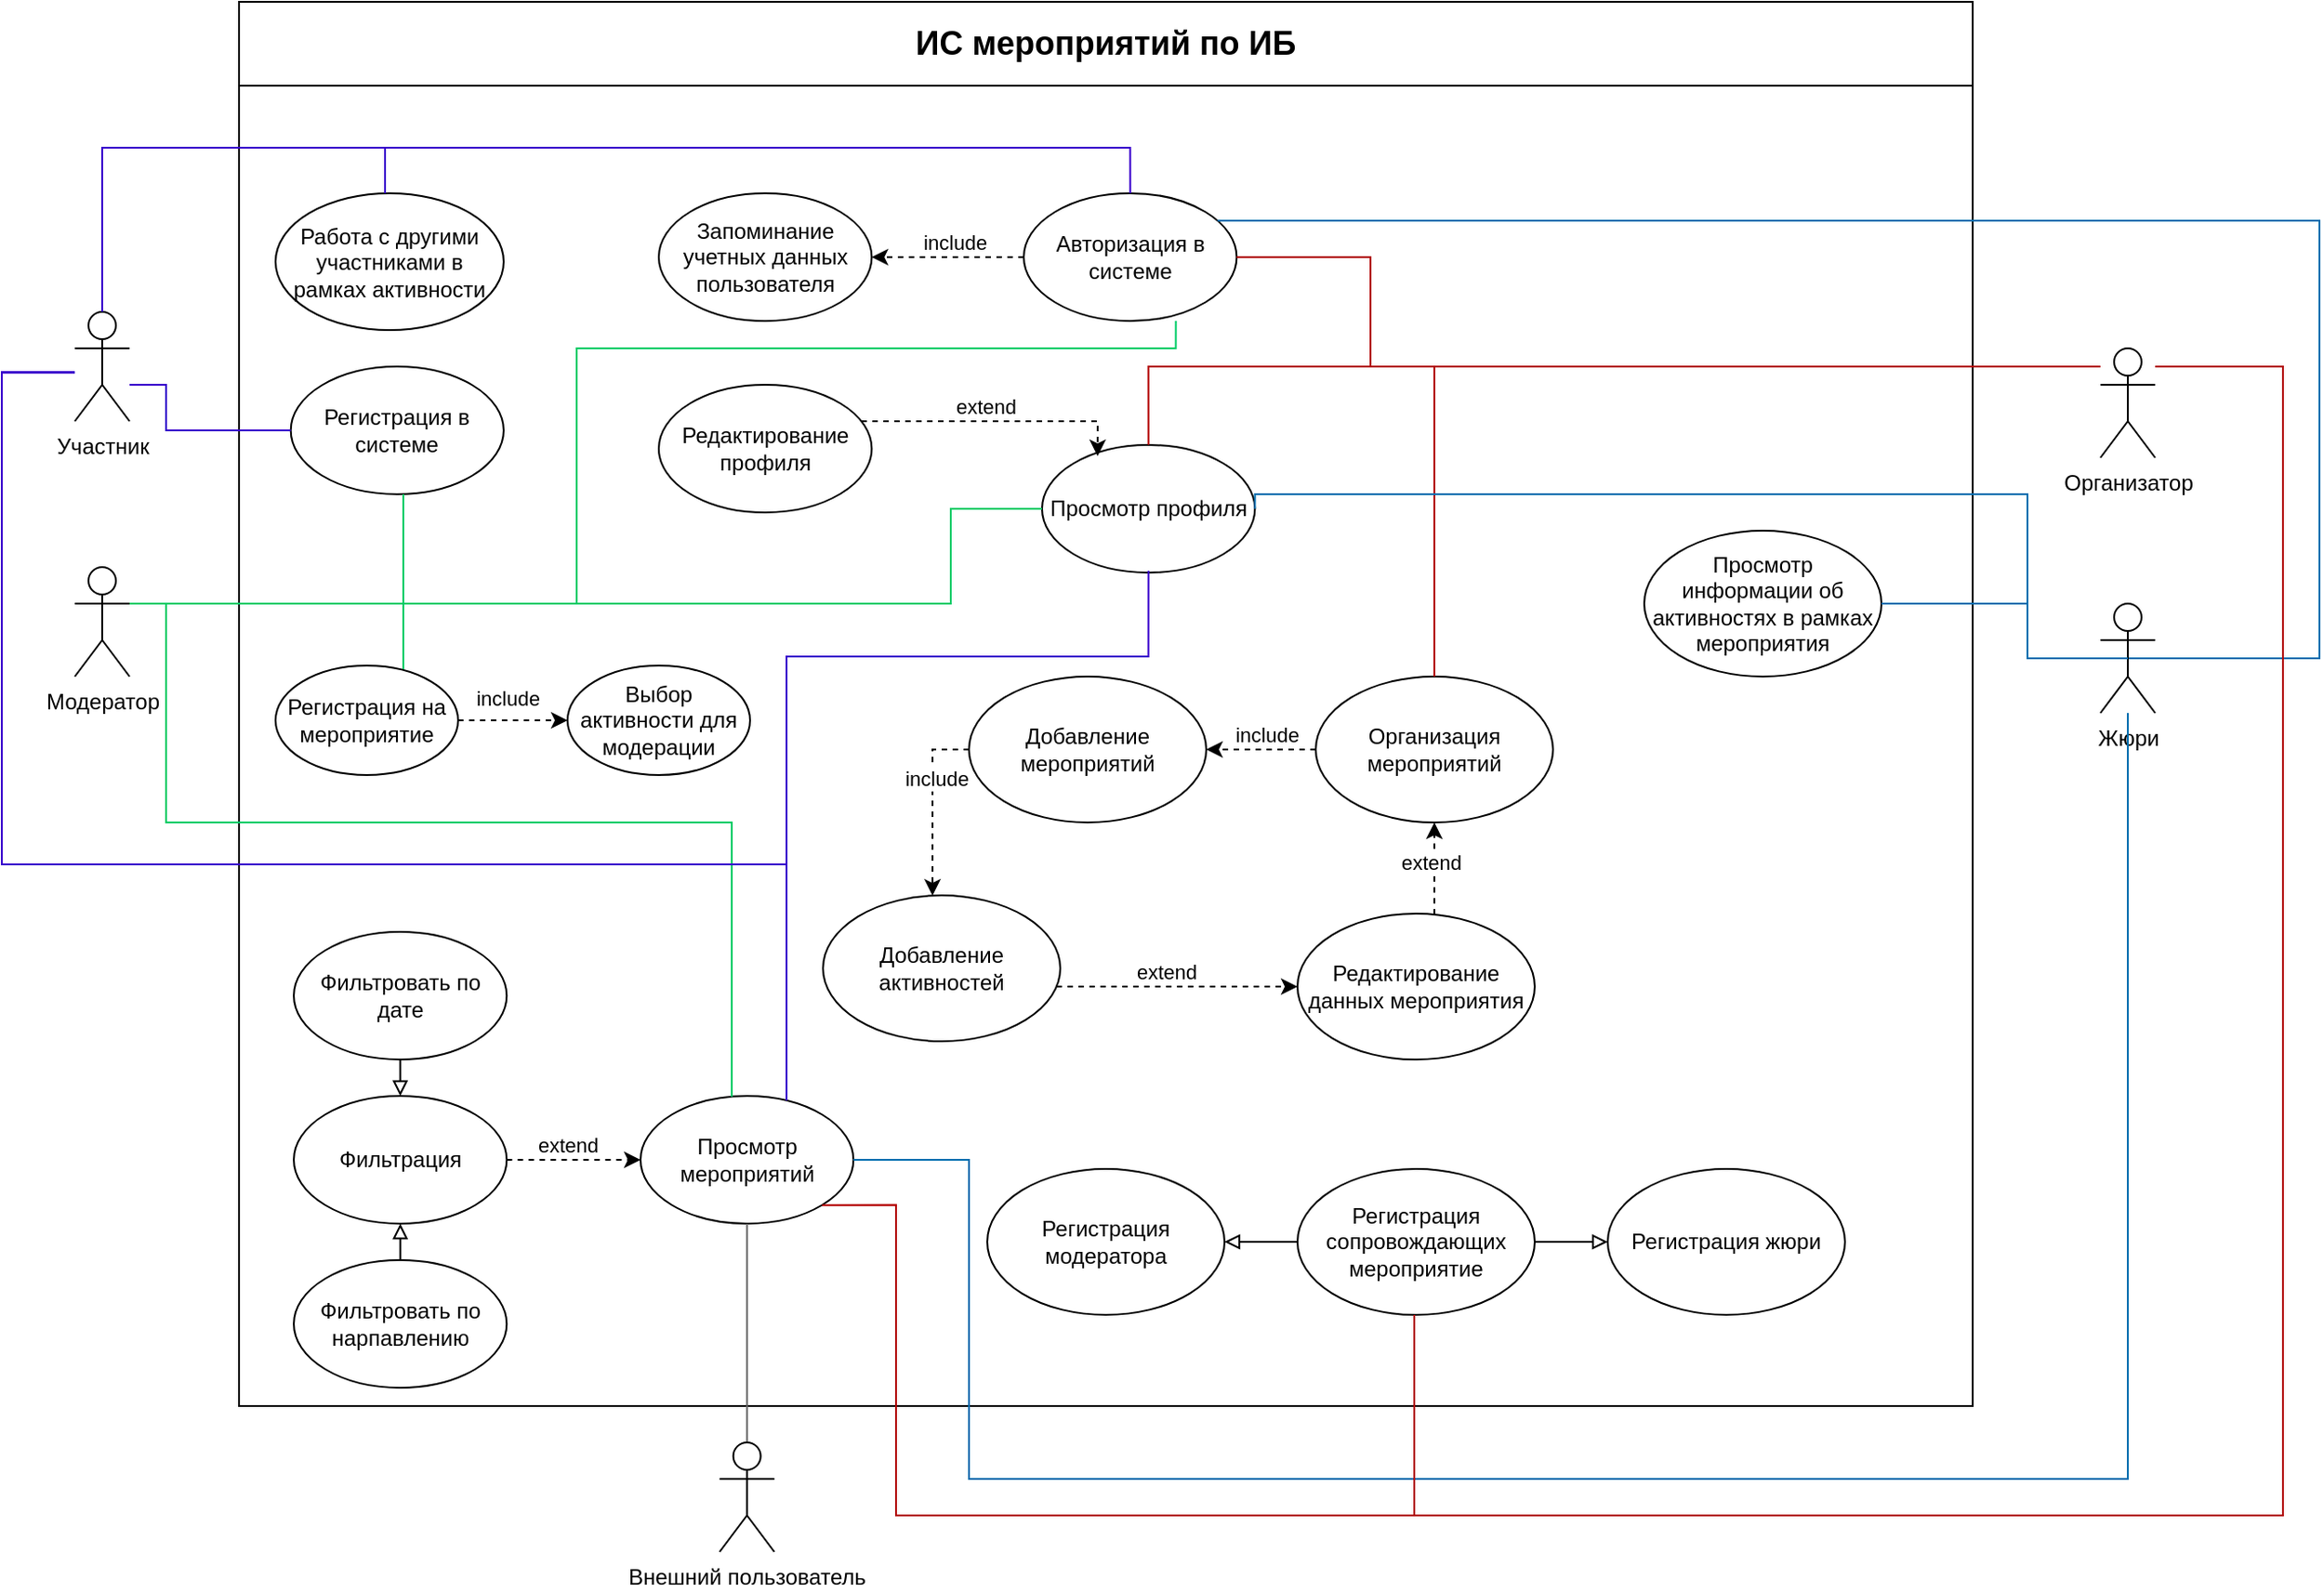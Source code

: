 <mxfile version="25.0.1">
  <diagram name="Page-1" id="929967ad-93f9-6ef4-fab6-5d389245f69c">
    <mxGraphModel grid="1" page="1" gridSize="10" guides="1" tooltips="1" connect="1" arrows="1" fold="1" pageScale="1.5" pageWidth="1169" pageHeight="826" background="none" math="0" shadow="0">
      <root>
        <mxCell id="0" style=";html=1;" />
        <mxCell id="1" style=";html=1;" parent="0" />
        <mxCell id="GdL6Ldw19PfFGsnGd9zg-28" value="&lt;font style=&quot;font-size: 18px;&quot;&gt;ИС мероприятий по ИБ&lt;/font&gt;" style="swimlane;whiteSpace=wrap;html=1;startSize=46;" vertex="1" parent="1">
          <mxGeometry x="320" y="140" width="950" height="770" as="geometry" />
        </mxCell>
        <mxCell id="GdL6Ldw19PfFGsnGd9zg-65" value="Запоминание учетных данных пользователя" style="ellipse;whiteSpace=wrap;html=1;" vertex="1" parent="GdL6Ldw19PfFGsnGd9zg-28">
          <mxGeometry x="230" y="105" width="116.67" height="70" as="geometry" />
        </mxCell>
        <mxCell id="GdL6Ldw19PfFGsnGd9zg-34" value="Авторизация в системе" style="ellipse;whiteSpace=wrap;html=1;" vertex="1" parent="GdL6Ldw19PfFGsnGd9zg-28">
          <mxGeometry x="430" y="105" width="116.67" height="70" as="geometry" />
        </mxCell>
        <mxCell id="GdL6Ldw19PfFGsnGd9zg-39" value="Просмотр мероприятий" style="ellipse;whiteSpace=wrap;html=1;" vertex="1" parent="GdL6Ldw19PfFGsnGd9zg-28">
          <mxGeometry x="220" y="600" width="116.67" height="70" as="geometry" />
        </mxCell>
        <mxCell id="GdL6Ldw19PfFGsnGd9zg-43" style="edgeStyle=orthogonalEdgeStyle;rounded=0;orthogonalLoop=1;jettySize=auto;html=1;exitX=1;exitY=0.5;exitDx=0;exitDy=0;dashed=1;" edge="1" parent="GdL6Ldw19PfFGsnGd9zg-28" source="GdL6Ldw19PfFGsnGd9zg-40" target="GdL6Ldw19PfFGsnGd9zg-39">
          <mxGeometry relative="1" as="geometry" />
        </mxCell>
        <mxCell id="GdL6Ldw19PfFGsnGd9zg-44" value="extend" style="edgeLabel;html=1;align=center;verticalAlign=middle;resizable=0;points=[];" connectable="0" vertex="1" parent="GdL6Ldw19PfFGsnGd9zg-43">
          <mxGeometry x="-0.092" y="2" relative="1" as="geometry">
            <mxPoint y="-6" as="offset" />
          </mxGeometry>
        </mxCell>
        <mxCell id="GdL6Ldw19PfFGsnGd9zg-40" value="Фильтрация" style="ellipse;whiteSpace=wrap;html=1;" vertex="1" parent="GdL6Ldw19PfFGsnGd9zg-28">
          <mxGeometry x="30" y="600" width="116.67" height="70" as="geometry" />
        </mxCell>
        <mxCell id="GdL6Ldw19PfFGsnGd9zg-47" style="edgeStyle=orthogonalEdgeStyle;rounded=0;orthogonalLoop=1;jettySize=auto;html=1;entryX=0.5;entryY=0;entryDx=0;entryDy=0;endArrow=block;endFill=0;exitX=0.5;exitY=1;exitDx=0;exitDy=0;" edge="1" parent="GdL6Ldw19PfFGsnGd9zg-28" source="GdL6Ldw19PfFGsnGd9zg-41" target="GdL6Ldw19PfFGsnGd9zg-40">
          <mxGeometry relative="1" as="geometry">
            <Array as="points">
              <mxPoint x="88" y="560" />
              <mxPoint x="88" y="580" />
            </Array>
          </mxGeometry>
        </mxCell>
        <mxCell id="GdL6Ldw19PfFGsnGd9zg-41" value="Фильтровать по дате" style="ellipse;whiteSpace=wrap;html=1;" vertex="1" parent="GdL6Ldw19PfFGsnGd9zg-28">
          <mxGeometry x="30" y="510" width="116.67" height="70" as="geometry" />
        </mxCell>
        <mxCell id="GdL6Ldw19PfFGsnGd9zg-46" style="edgeStyle=orthogonalEdgeStyle;rounded=0;orthogonalLoop=1;jettySize=auto;html=1;entryX=0.5;entryY=1;entryDx=0;entryDy=0;endArrow=block;endFill=0;" edge="1" parent="GdL6Ldw19PfFGsnGd9zg-28" source="GdL6Ldw19PfFGsnGd9zg-42" target="GdL6Ldw19PfFGsnGd9zg-40">
          <mxGeometry relative="1" as="geometry" />
        </mxCell>
        <mxCell id="GdL6Ldw19PfFGsnGd9zg-42" value="Фильтровать по нарпавлению" style="ellipse;whiteSpace=wrap;html=1;" vertex="1" parent="GdL6Ldw19PfFGsnGd9zg-28">
          <mxGeometry x="30.0" y="690" width="116.67" height="70" as="geometry" />
        </mxCell>
        <mxCell id="GdL6Ldw19PfFGsnGd9zg-58" value="Просмотр профиля" style="ellipse;whiteSpace=wrap;html=1;" vertex="1" parent="GdL6Ldw19PfFGsnGd9zg-28">
          <mxGeometry x="440" y="243" width="116.67" height="70" as="geometry" />
        </mxCell>
        <mxCell id="GdL6Ldw19PfFGsnGd9zg-64" value="Редактирование профиля" style="ellipse;whiteSpace=wrap;html=1;" vertex="1" parent="GdL6Ldw19PfFGsnGd9zg-28">
          <mxGeometry x="230" y="210" width="116.67" height="70" as="geometry" />
        </mxCell>
        <mxCell id="GdL6Ldw19PfFGsnGd9zg-48" style="edgeStyle=orthogonalEdgeStyle;rounded=0;orthogonalLoop=1;jettySize=auto;html=1;entryX=0.5;entryY=1;entryDx=0;entryDy=0;endArrow=none;endFill=0;fillColor=#f5f5f5;strokeColor=#666666;" edge="1" parent="GdL6Ldw19PfFGsnGd9zg-28" source="GdL6Ldw19PfFGsnGd9zg-29" target="GdL6Ldw19PfFGsnGd9zg-39">
          <mxGeometry relative="1" as="geometry" />
        </mxCell>
        <mxCell id="GdL6Ldw19PfFGsnGd9zg-29" value="Внешний пользователь" style="shape=umlActor;verticalLabelPosition=bottom;verticalAlign=top;html=1;outlineConnect=0;" vertex="1" parent="GdL6Ldw19PfFGsnGd9zg-28">
          <mxGeometry x="263.33" y="790" width="30" height="60" as="geometry" />
        </mxCell>
        <mxCell id="GdL6Ldw19PfFGsnGd9zg-56" style="edgeStyle=orthogonalEdgeStyle;rounded=0;orthogonalLoop=1;jettySize=auto;html=1;fillColor=#6a00ff;strokeColor=#3700CC;endArrow=none;endFill=0;" edge="1" parent="GdL6Ldw19PfFGsnGd9zg-28" target="GdL6Ldw19PfFGsnGd9zg-39">
          <mxGeometry relative="1" as="geometry">
            <mxPoint x="-90" y="203.32" as="sourcePoint" />
            <mxPoint x="256.401" y="606.68" as="targetPoint" />
            <Array as="points">
              <mxPoint x="-130" y="203" />
              <mxPoint x="-130" y="473" />
              <mxPoint x="300" y="473" />
            </Array>
          </mxGeometry>
        </mxCell>
        <mxCell id="GdL6Ldw19PfFGsnGd9zg-30" value="Участник" style="shape=umlActor;verticalLabelPosition=bottom;verticalAlign=top;html=1;outlineConnect=0;" vertex="1" parent="GdL6Ldw19PfFGsnGd9zg-28">
          <mxGeometry x="-90" y="170" width="30" height="60" as="geometry" />
        </mxCell>
        <mxCell id="GdL6Ldw19PfFGsnGd9zg-55" style="edgeStyle=orthogonalEdgeStyle;rounded=0;orthogonalLoop=1;jettySize=auto;html=1;endArrow=none;endFill=0;strokeColor=#00CC66;" edge="1" parent="GdL6Ldw19PfFGsnGd9zg-28" source="GdL6Ldw19PfFGsnGd9zg-31" target="GdL6Ldw19PfFGsnGd9zg-39">
          <mxGeometry relative="1" as="geometry">
            <mxPoint x="-440" y="380" as="sourcePoint" />
            <mxPoint x="-94.947" y="610.355" as="targetPoint" />
            <Array as="points">
              <mxPoint x="-40" y="330" />
              <mxPoint x="-40" y="450" />
              <mxPoint x="270" y="450" />
            </Array>
          </mxGeometry>
        </mxCell>
        <mxCell id="GdL6Ldw19PfFGsnGd9zg-87" style="edgeStyle=orthogonalEdgeStyle;rounded=0;orthogonalLoop=1;jettySize=auto;html=1;endArrow=none;endFill=0;strokeColor=#00CC66;" edge="1" parent="GdL6Ldw19PfFGsnGd9zg-28" source="GdL6Ldw19PfFGsnGd9zg-31" target="GdL6Ldw19PfFGsnGd9zg-82">
          <mxGeometry relative="1" as="geometry">
            <Array as="points">
              <mxPoint x="90" y="330" />
            </Array>
          </mxGeometry>
        </mxCell>
        <mxCell id="GdL6Ldw19PfFGsnGd9zg-31" value="Модератор" style="shape=umlActor;verticalLabelPosition=bottom;verticalAlign=top;html=1;outlineConnect=0;" vertex="1" parent="GdL6Ldw19PfFGsnGd9zg-28">
          <mxGeometry x="-90" y="310" width="30" height="60" as="geometry" />
        </mxCell>
        <mxCell id="GdL6Ldw19PfFGsnGd9zg-66" style="edgeStyle=orthogonalEdgeStyle;rounded=0;orthogonalLoop=1;jettySize=auto;html=1;exitX=0;exitY=0.5;exitDx=0;exitDy=0;dashed=1;" edge="1" parent="GdL6Ldw19PfFGsnGd9zg-28" source="GdL6Ldw19PfFGsnGd9zg-34" target="GdL6Ldw19PfFGsnGd9zg-65">
          <mxGeometry relative="1" as="geometry">
            <mxPoint x="256.67" y="410" as="sourcePoint" />
            <mxPoint x="329.67" y="410" as="targetPoint" />
          </mxGeometry>
        </mxCell>
        <mxCell id="GdL6Ldw19PfFGsnGd9zg-67" value="include" style="edgeLabel;html=1;align=center;verticalAlign=middle;resizable=0;points=[];" connectable="0" vertex="1" parent="GdL6Ldw19PfFGsnGd9zg-66">
          <mxGeometry x="-0.092" y="2" relative="1" as="geometry">
            <mxPoint y="-10" as="offset" />
          </mxGeometry>
        </mxCell>
        <mxCell id="GdL6Ldw19PfFGsnGd9zg-70" style="edgeStyle=orthogonalEdgeStyle;rounded=0;orthogonalLoop=1;jettySize=auto;html=1;dashed=1;entryX=0.261;entryY=0.087;entryDx=0;entryDy=0;entryPerimeter=0;" edge="1" parent="GdL6Ldw19PfFGsnGd9zg-28" source="GdL6Ldw19PfFGsnGd9zg-64" target="GdL6Ldw19PfFGsnGd9zg-58">
          <mxGeometry relative="1" as="geometry">
            <mxPoint x="336.67" y="430" as="sourcePoint" />
            <mxPoint x="409.67" y="430" as="targetPoint" />
            <Array as="points">
              <mxPoint x="470" y="230" />
            </Array>
          </mxGeometry>
        </mxCell>
        <mxCell id="GdL6Ldw19PfFGsnGd9zg-71" value="extend" style="edgeLabel;html=1;align=center;verticalAlign=middle;resizable=0;points=[];" connectable="0" vertex="1" parent="GdL6Ldw19PfFGsnGd9zg-70">
          <mxGeometry x="-0.092" y="2" relative="1" as="geometry">
            <mxPoint y="-6" as="offset" />
          </mxGeometry>
        </mxCell>
        <mxCell id="GdL6Ldw19PfFGsnGd9zg-72" style="edgeStyle=orthogonalEdgeStyle;rounded=0;orthogonalLoop=1;jettySize=auto;html=1;fillColor=#6a00ff;strokeColor=#3700CC;endArrow=none;endFill=0;entryX=0.5;entryY=0;entryDx=0;entryDy=0;entryPerimeter=0;exitX=0.5;exitY=0;exitDx=0;exitDy=0;" edge="1" parent="GdL6Ldw19PfFGsnGd9zg-28" source="GdL6Ldw19PfFGsnGd9zg-34" target="GdL6Ldw19PfFGsnGd9zg-30">
          <mxGeometry relative="1" as="geometry">
            <mxPoint x="-280" y="40" as="sourcePoint" />
            <mxPoint x="-280" y="150" as="targetPoint" />
            <Array as="points">
              <mxPoint x="488" y="80" />
              <mxPoint x="-75" y="80" />
            </Array>
          </mxGeometry>
        </mxCell>
        <mxCell id="GdL6Ldw19PfFGsnGd9zg-75" style="edgeStyle=orthogonalEdgeStyle;rounded=0;orthogonalLoop=1;jettySize=auto;html=1;endArrow=none;endFill=0;strokeColor=#00CC66;entryX=0;entryY=0.5;entryDx=0;entryDy=0;exitX=1;exitY=0.333;exitDx=0;exitDy=0;exitPerimeter=0;" edge="1" parent="GdL6Ldw19PfFGsnGd9zg-28" source="GdL6Ldw19PfFGsnGd9zg-31" target="GdL6Ldw19PfFGsnGd9zg-58">
          <mxGeometry relative="1" as="geometry">
            <mxPoint x="-170" y="496" as="sourcePoint" />
            <mxPoint x="405" y="360" as="targetPoint" />
            <Array as="points">
              <mxPoint x="390" y="330" />
              <mxPoint x="390" y="278" />
            </Array>
          </mxGeometry>
        </mxCell>
        <mxCell id="GdL6Ldw19PfFGsnGd9zg-76" style="edgeStyle=orthogonalEdgeStyle;rounded=0;orthogonalLoop=1;jettySize=auto;html=1;fillColor=#6a00ff;strokeColor=#3700CC;endArrow=none;endFill=0;entryX=0.5;entryY=1;entryDx=0;entryDy=0;" edge="1" parent="GdL6Ldw19PfFGsnGd9zg-28">
          <mxGeometry relative="1" as="geometry">
            <mxPoint x="-90.05" y="203" as="sourcePoint" />
            <mxPoint x="498.335" y="312" as="targetPoint" />
            <Array as="points">
              <mxPoint x="-130" y="203" />
              <mxPoint x="-130" y="473" />
              <mxPoint x="300" y="473" />
              <mxPoint x="300" y="359" />
              <mxPoint x="498" y="359" />
            </Array>
          </mxGeometry>
        </mxCell>
        <mxCell id="GdL6Ldw19PfFGsnGd9zg-77" value="Работа с другими участниками в рамках активности" style="ellipse;whiteSpace=wrap;html=1;" vertex="1" parent="GdL6Ldw19PfFGsnGd9zg-28">
          <mxGeometry x="20" y="105" width="125" height="75" as="geometry" />
        </mxCell>
        <mxCell id="GdL6Ldw19PfFGsnGd9zg-78" style="edgeStyle=orthogonalEdgeStyle;rounded=0;orthogonalLoop=1;jettySize=auto;html=1;fillColor=#6a00ff;strokeColor=#3700CC;endArrow=none;endFill=0;" edge="1" parent="GdL6Ldw19PfFGsnGd9zg-28" source="GdL6Ldw19PfFGsnGd9zg-77">
          <mxGeometry relative="1" as="geometry">
            <mxPoint x="20" y="143" as="sourcePoint" />
            <mxPoint x="-75" y="170" as="targetPoint" />
            <Array as="points">
              <mxPoint x="80" y="80" />
              <mxPoint x="-75" y="80" />
            </Array>
          </mxGeometry>
        </mxCell>
        <mxCell id="GdL6Ldw19PfFGsnGd9zg-79" value="Регистрация в системе" style="ellipse;whiteSpace=wrap;html=1;" vertex="1" parent="GdL6Ldw19PfFGsnGd9zg-28">
          <mxGeometry x="28.33" y="200" width="116.67" height="70" as="geometry" />
        </mxCell>
        <mxCell id="GdL6Ldw19PfFGsnGd9zg-80" style="edgeStyle=orthogonalEdgeStyle;rounded=0;orthogonalLoop=1;jettySize=auto;html=1;fillColor=#6a00ff;strokeColor=#3700CC;endArrow=none;endFill=0;exitX=0;exitY=0.5;exitDx=0;exitDy=0;" edge="1" parent="GdL6Ldw19PfFGsnGd9zg-28" source="GdL6Ldw19PfFGsnGd9zg-79" target="GdL6Ldw19PfFGsnGd9zg-30">
          <mxGeometry relative="1" as="geometry">
            <mxPoint x="90" y="115" as="sourcePoint" />
            <mxPoint x="-65" y="180" as="targetPoint" />
            <Array as="points">
              <mxPoint x="-40" y="235" />
              <mxPoint x="-40" y="210" />
            </Array>
          </mxGeometry>
        </mxCell>
        <mxCell id="GdL6Ldw19PfFGsnGd9zg-81" style="edgeStyle=orthogonalEdgeStyle;rounded=0;orthogonalLoop=1;jettySize=auto;html=1;endArrow=none;endFill=0;strokeColor=#00CC66;" edge="1" parent="GdL6Ldw19PfFGsnGd9zg-28" target="GdL6Ldw19PfFGsnGd9zg-79">
          <mxGeometry relative="1" as="geometry">
            <mxPoint x="-50" y="330" as="sourcePoint" />
            <mxPoint x="243.335" y="330" as="targetPoint" />
            <Array as="points">
              <mxPoint x="90" y="330" />
            </Array>
          </mxGeometry>
        </mxCell>
        <mxCell id="GdL6Ldw19PfFGsnGd9zg-82" value="Регистрация на мероприятие" style="ellipse;whiteSpace=wrap;html=1;" vertex="1" parent="GdL6Ldw19PfFGsnGd9zg-28">
          <mxGeometry x="20" y="364" width="100.01" height="60" as="geometry" />
        </mxCell>
        <mxCell id="GdL6Ldw19PfFGsnGd9zg-83" value="Выбор активности для модерации" style="ellipse;whiteSpace=wrap;html=1;" vertex="1" parent="GdL6Ldw19PfFGsnGd9zg-28">
          <mxGeometry x="180" y="364" width="100.01" height="60" as="geometry" />
        </mxCell>
        <mxCell id="GdL6Ldw19PfFGsnGd9zg-90" style="edgeStyle=orthogonalEdgeStyle;rounded=0;orthogonalLoop=1;jettySize=auto;html=1;exitX=1;exitY=0.5;exitDx=0;exitDy=0;dashed=1;" edge="1" parent="GdL6Ldw19PfFGsnGd9zg-28" source="GdL6Ldw19PfFGsnGd9zg-82" target="GdL6Ldw19PfFGsnGd9zg-83">
          <mxGeometry relative="1" as="geometry">
            <mxPoint x="93" y="430" as="sourcePoint" />
            <mxPoint x="10" y="430" as="targetPoint" />
          </mxGeometry>
        </mxCell>
        <mxCell id="GdL6Ldw19PfFGsnGd9zg-91" value="include" style="edgeLabel;html=1;align=center;verticalAlign=middle;resizable=0;points=[];" connectable="0" vertex="1" parent="GdL6Ldw19PfFGsnGd9zg-90">
          <mxGeometry x="-0.092" y="2" relative="1" as="geometry">
            <mxPoint y="-10" as="offset" />
          </mxGeometry>
        </mxCell>
        <mxCell id="GdL6Ldw19PfFGsnGd9zg-92" value="Просмотр информации об активностях в рамках мероприятия" style="ellipse;whiteSpace=wrap;html=1;" vertex="1" parent="GdL6Ldw19PfFGsnGd9zg-28">
          <mxGeometry x="770" y="290" width="130" height="80" as="geometry" />
        </mxCell>
        <mxCell id="GdL6Ldw19PfFGsnGd9zg-49" style="edgeStyle=orthogonalEdgeStyle;rounded=0;orthogonalLoop=1;jettySize=auto;html=1;endArrow=none;endFill=0;fillColor=#1ba1e2;strokeColor=#006EAF;exitX=1;exitY=0.5;exitDx=0;exitDy=0;" edge="1" parent="GdL6Ldw19PfFGsnGd9zg-28" source="GdL6Ldw19PfFGsnGd9zg-92" target="GdL6Ldw19PfFGsnGd9zg-34">
          <mxGeometry relative="1" as="geometry">
            <mxPoint x="939.31" y="340" as="sourcePoint" />
            <mxPoint x="460" y="175" as="targetPoint" />
            <Array as="points">
              <mxPoint x="980" y="330" />
              <mxPoint x="980" y="360" />
              <mxPoint x="1140" y="360" />
              <mxPoint x="1140" y="120" />
            </Array>
          </mxGeometry>
        </mxCell>
        <mxCell id="GdL6Ldw19PfFGsnGd9zg-153" value="Добавление мероприятий" style="ellipse;whiteSpace=wrap;html=1;" vertex="1" parent="GdL6Ldw19PfFGsnGd9zg-28">
          <mxGeometry x="400" y="370" width="130" height="80" as="geometry" />
        </mxCell>
        <mxCell id="GdL6Ldw19PfFGsnGd9zg-193" value="Добавление активностей" style="ellipse;whiteSpace=wrap;html=1;" vertex="1" parent="GdL6Ldw19PfFGsnGd9zg-28">
          <mxGeometry x="320" y="490" width="130" height="80" as="geometry" />
        </mxCell>
        <mxCell id="GdL6Ldw19PfFGsnGd9zg-194" style="edgeStyle=orthogonalEdgeStyle;rounded=0;orthogonalLoop=1;jettySize=auto;html=1;dashed=1;" edge="1" parent="GdL6Ldw19PfFGsnGd9zg-28" source="GdL6Ldw19PfFGsnGd9zg-153" target="GdL6Ldw19PfFGsnGd9zg-193">
          <mxGeometry relative="1" as="geometry">
            <mxPoint x="623" y="634.57" as="sourcePoint" />
            <mxPoint x="540" y="634.57" as="targetPoint" />
            <Array as="points">
              <mxPoint x="380" y="410" />
            </Array>
          </mxGeometry>
        </mxCell>
        <mxCell id="GdL6Ldw19PfFGsnGd9zg-195" value="include" style="edgeLabel;html=1;align=center;verticalAlign=middle;resizable=0;points=[];" connectable="0" vertex="1" parent="GdL6Ldw19PfFGsnGd9zg-194">
          <mxGeometry x="-0.092" y="2" relative="1" as="geometry">
            <mxPoint y="-10" as="offset" />
          </mxGeometry>
        </mxCell>
        <mxCell id="GdL6Ldw19PfFGsnGd9zg-196" value="Организация мероприятий" style="ellipse;whiteSpace=wrap;html=1;" vertex="1" parent="GdL6Ldw19PfFGsnGd9zg-28">
          <mxGeometry x="590" y="370" width="130" height="80" as="geometry" />
        </mxCell>
        <mxCell id="GdL6Ldw19PfFGsnGd9zg-198" style="edgeStyle=orthogonalEdgeStyle;rounded=0;orthogonalLoop=1;jettySize=auto;html=1;dashed=1;exitX=0;exitY=0.5;exitDx=0;exitDy=0;" edge="1" parent="GdL6Ldw19PfFGsnGd9zg-28" source="GdL6Ldw19PfFGsnGd9zg-196" target="GdL6Ldw19PfFGsnGd9zg-153">
          <mxGeometry relative="1" as="geometry">
            <mxPoint x="567" y="550" as="sourcePoint" />
            <mxPoint x="490" y="550" as="targetPoint" />
            <Array as="points">
              <mxPoint x="570" y="410" />
              <mxPoint x="570" y="410" />
            </Array>
          </mxGeometry>
        </mxCell>
        <mxCell id="GdL6Ldw19PfFGsnGd9zg-199" value="include" style="edgeLabel;html=1;align=center;verticalAlign=middle;resizable=0;points=[];" connectable="0" vertex="1" parent="GdL6Ldw19PfFGsnGd9zg-198">
          <mxGeometry x="-0.092" y="2" relative="1" as="geometry">
            <mxPoint y="-10" as="offset" />
          </mxGeometry>
        </mxCell>
        <mxCell id="GdL6Ldw19PfFGsnGd9zg-200" value="Редактирование данных мероприятия" style="ellipse;whiteSpace=wrap;html=1;" vertex="1" parent="GdL6Ldw19PfFGsnGd9zg-28">
          <mxGeometry x="580" y="500" width="130" height="80" as="geometry" />
        </mxCell>
        <mxCell id="GdL6Ldw19PfFGsnGd9zg-203" style="edgeStyle=orthogonalEdgeStyle;rounded=0;orthogonalLoop=1;jettySize=auto;html=1;dashed=1;entryX=0.5;entryY=1;entryDx=0;entryDy=0;" edge="1" parent="GdL6Ldw19PfFGsnGd9zg-28" source="GdL6Ldw19PfFGsnGd9zg-200" target="GdL6Ldw19PfFGsnGd9zg-196">
          <mxGeometry relative="1" as="geometry">
            <mxPoint x="461" y="600" as="sourcePoint" />
            <mxPoint x="590" y="619" as="targetPoint" />
            <Array as="points">
              <mxPoint x="655" y="490" />
              <mxPoint x="655" y="490" />
            </Array>
          </mxGeometry>
        </mxCell>
        <mxCell id="GdL6Ldw19PfFGsnGd9zg-204" value="extend" style="edgeLabel;html=1;align=center;verticalAlign=middle;resizable=0;points=[];" connectable="0" vertex="1" parent="GdL6Ldw19PfFGsnGd9zg-203">
          <mxGeometry x="-0.092" y="2" relative="1" as="geometry">
            <mxPoint y="-6" as="offset" />
          </mxGeometry>
        </mxCell>
        <mxCell id="GdL6Ldw19PfFGsnGd9zg-253" value="Регистрация сопровождающих мероприятие" style="ellipse;whiteSpace=wrap;html=1;" vertex="1" parent="GdL6Ldw19PfFGsnGd9zg-28">
          <mxGeometry x="580" y="640" width="130" height="80" as="geometry" />
        </mxCell>
        <mxCell id="GdL6Ldw19PfFGsnGd9zg-255" value="Регистрация жюри" style="ellipse;whiteSpace=wrap;html=1;" vertex="1" parent="GdL6Ldw19PfFGsnGd9zg-28">
          <mxGeometry x="750" y="640" width="130" height="80" as="geometry" />
        </mxCell>
        <mxCell id="GdL6Ldw19PfFGsnGd9zg-256" style="edgeStyle=orthogonalEdgeStyle;rounded=0;orthogonalLoop=1;jettySize=auto;html=1;endArrow=block;endFill=0;exitX=1;exitY=0.5;exitDx=0;exitDy=0;" edge="1" parent="GdL6Ldw19PfFGsnGd9zg-28" source="GdL6Ldw19PfFGsnGd9zg-253" target="GdL6Ldw19PfFGsnGd9zg-255">
          <mxGeometry relative="1" as="geometry">
            <mxPoint x="470" y="740" as="sourcePoint" />
            <mxPoint x="470" y="720" as="targetPoint" />
            <Array as="points">
              <mxPoint x="720" y="680" />
              <mxPoint x="720" y="680" />
            </Array>
          </mxGeometry>
        </mxCell>
        <mxCell id="GdL6Ldw19PfFGsnGd9zg-257" value="Регистрация модератора" style="ellipse;whiteSpace=wrap;html=1;" vertex="1" parent="GdL6Ldw19PfFGsnGd9zg-28">
          <mxGeometry x="410.0" y="640" width="130" height="80" as="geometry" />
        </mxCell>
        <mxCell id="GdL6Ldw19PfFGsnGd9zg-258" style="edgeStyle=orthogonalEdgeStyle;rounded=0;orthogonalLoop=1;jettySize=auto;html=1;endArrow=block;endFill=0;" edge="1" parent="GdL6Ldw19PfFGsnGd9zg-28" source="GdL6Ldw19PfFGsnGd9zg-253" target="GdL6Ldw19PfFGsnGd9zg-257">
          <mxGeometry relative="1" as="geometry">
            <mxPoint x="540" y="690" as="sourcePoint" />
            <mxPoint x="570" y="690" as="targetPoint" />
            <Array as="points" />
          </mxGeometry>
        </mxCell>
        <mxCell id="GdL6Ldw19PfFGsnGd9zg-259" style="edgeStyle=orthogonalEdgeStyle;rounded=0;orthogonalLoop=1;jettySize=auto;html=1;dashed=1;" edge="1" parent="GdL6Ldw19PfFGsnGd9zg-28" source="GdL6Ldw19PfFGsnGd9zg-193" target="GdL6Ldw19PfFGsnGd9zg-200">
          <mxGeometry relative="1" as="geometry">
            <mxPoint x="488.17" y="570" as="sourcePoint" />
            <mxPoint x="488.17" y="520" as="targetPoint" />
            <Array as="points">
              <mxPoint x="480" y="540" />
              <mxPoint x="480" y="540" />
            </Array>
          </mxGeometry>
        </mxCell>
        <mxCell id="GdL6Ldw19PfFGsnGd9zg-260" value="extend" style="edgeLabel;html=1;align=center;verticalAlign=middle;resizable=0;points=[];" connectable="0" vertex="1" parent="GdL6Ldw19PfFGsnGd9zg-259">
          <mxGeometry x="-0.092" y="2" relative="1" as="geometry">
            <mxPoint y="-6" as="offset" />
          </mxGeometry>
        </mxCell>
        <mxCell id="GdL6Ldw19PfFGsnGd9zg-197" style="edgeStyle=orthogonalEdgeStyle;rounded=0;orthogonalLoop=1;jettySize=auto;html=1;strokeColor=#B20000;endArrow=none;endFill=0;" edge="1" parent="1" source="GdL6Ldw19PfFGsnGd9zg-32" target="GdL6Ldw19PfFGsnGd9zg-196">
          <mxGeometry relative="1" as="geometry">
            <mxPoint x="920.0" y="360.0" as="targetPoint" />
            <Array as="points">
              <mxPoint x="975" y="340" />
            </Array>
          </mxGeometry>
        </mxCell>
        <mxCell id="GdL6Ldw19PfFGsnGd9zg-32" value="Организатор" style="shape=umlActor;verticalLabelPosition=bottom;verticalAlign=top;html=1;outlineConnect=0;" vertex="1" parent="1">
          <mxGeometry x="1340" y="330" width="30" height="60" as="geometry" />
        </mxCell>
        <mxCell id="GdL6Ldw19PfFGsnGd9zg-33" value="Жюри" style="shape=umlActor;verticalLabelPosition=bottom;verticalAlign=top;html=1;outlineConnect=0;" vertex="1" parent="1">
          <mxGeometry x="1340" y="470" width="30" height="60" as="geometry" />
        </mxCell>
        <mxCell id="GdL6Ldw19PfFGsnGd9zg-54" style="edgeStyle=orthogonalEdgeStyle;rounded=0;orthogonalLoop=1;jettySize=auto;html=1;entryX=1;entryY=1;entryDx=0;entryDy=0;fillColor=#e51400;strokeColor=#B20000;endArrow=none;endFill=0;" edge="1" parent="1" source="GdL6Ldw19PfFGsnGd9zg-32" target="GdL6Ldw19PfFGsnGd9zg-39">
          <mxGeometry relative="1" as="geometry">
            <mxPoint x="1470" y="830" as="targetPoint" />
            <Array as="points">
              <mxPoint x="1440" y="340" />
              <mxPoint x="1440" y="970" />
              <mxPoint x="680" y="970" />
              <mxPoint x="680" y="800" />
            </Array>
          </mxGeometry>
        </mxCell>
        <mxCell id="GdL6Ldw19PfFGsnGd9zg-60" style="edgeStyle=orthogonalEdgeStyle;rounded=0;orthogonalLoop=1;jettySize=auto;html=1;endArrow=none;endFill=0;fillColor=#e51400;strokeColor=#B20000;entryX=0.5;entryY=0;entryDx=0;entryDy=0;" edge="1" parent="1" source="GdL6Ldw19PfFGsnGd9zg-32" target="GdL6Ldw19PfFGsnGd9zg-58">
          <mxGeometry relative="1" as="geometry">
            <mxPoint x="1150" y="380" as="sourcePoint" />
            <mxPoint x="807" y="331" as="targetPoint" />
            <Array as="points">
              <mxPoint x="818" y="340" />
            </Array>
          </mxGeometry>
        </mxCell>
        <mxCell id="GdL6Ldw19PfFGsnGd9zg-53" style="edgeStyle=orthogonalEdgeStyle;rounded=0;orthogonalLoop=1;jettySize=auto;html=1;entryX=1;entryY=0.5;entryDx=0;entryDy=0;fillColor=#1ba1e2;strokeColor=#006EAF;endArrow=none;endFill=0;" edge="1" parent="1" source="GdL6Ldw19PfFGsnGd9zg-33" target="GdL6Ldw19PfFGsnGd9zg-39">
          <mxGeometry relative="1" as="geometry">
            <Array as="points">
              <mxPoint x="1355" y="950" />
              <mxPoint x="720" y="950" />
              <mxPoint x="720" y="775" />
            </Array>
          </mxGeometry>
        </mxCell>
        <mxCell id="GdL6Ldw19PfFGsnGd9zg-59" style="edgeStyle=orthogonalEdgeStyle;rounded=0;orthogonalLoop=1;jettySize=auto;html=1;endArrow=none;endFill=0;fillColor=#1ba1e2;strokeColor=#006EAF;entryX=1;entryY=0.5;entryDx=0;entryDy=0;exitX=0.5;exitY=0.5;exitDx=0;exitDy=0;exitPerimeter=0;" edge="1" parent="1" source="GdL6Ldw19PfFGsnGd9zg-33" target="GdL6Ldw19PfFGsnGd9zg-58">
          <mxGeometry relative="1" as="geometry">
            <mxPoint x="1309.31" y="510" as="sourcePoint" />
            <mxPoint x="811" y="345" as="targetPoint" />
            <Array as="points">
              <mxPoint x="1300" y="500" />
              <mxPoint x="1300" y="410" />
              <mxPoint x="877" y="410" />
            </Array>
          </mxGeometry>
        </mxCell>
        <mxCell id="GdL6Ldw19PfFGsnGd9zg-74" style="edgeStyle=orthogonalEdgeStyle;rounded=0;orthogonalLoop=1;jettySize=auto;html=1;endArrow=none;endFill=0;fillColor=#e51400;strokeColor=#B20000;" edge="1" parent="1" target="GdL6Ldw19PfFGsnGd9zg-34">
          <mxGeometry relative="1" as="geometry">
            <mxPoint x="1340" y="340" as="sourcePoint" />
            <mxPoint x="940" y="270" as="targetPoint" />
            <Array as="points">
              <mxPoint x="940" y="340" />
              <mxPoint x="940" y="280" />
            </Array>
          </mxGeometry>
        </mxCell>
        <mxCell id="GdL6Ldw19PfFGsnGd9zg-73" style="edgeStyle=orthogonalEdgeStyle;rounded=0;orthogonalLoop=1;jettySize=auto;html=1;endArrow=none;endFill=0;strokeColor=#00CC66;exitX=1;exitY=0.333;exitDx=0;exitDy=0;exitPerimeter=0;" edge="1" parent="1" source="GdL6Ldw19PfFGsnGd9zg-31">
          <mxGeometry relative="1" as="geometry">
            <mxPoint x="325" y="460" as="sourcePoint" />
            <mxPoint x="833.335" y="315" as="targetPoint" />
            <Array as="points">
              <mxPoint x="505" y="470" />
              <mxPoint x="505" y="330" />
              <mxPoint x="833" y="330" />
            </Array>
          </mxGeometry>
        </mxCell>
        <mxCell id="GdL6Ldw19PfFGsnGd9zg-254" style="edgeStyle=orthogonalEdgeStyle;rounded=0;orthogonalLoop=1;jettySize=auto;html=1;entryX=0.5;entryY=1;entryDx=0;entryDy=0;fillColor=#e51400;strokeColor=#B20000;endArrow=none;endFill=0;" edge="1" parent="1">
          <mxGeometry relative="1" as="geometry">
            <mxPoint x="964" y="860" as="targetPoint" />
            <mxPoint x="1370" y="340" as="sourcePoint" />
            <Array as="points">
              <mxPoint x="1440" y="340" />
              <mxPoint x="1440" y="970" />
              <mxPoint x="964" y="970" />
            </Array>
          </mxGeometry>
        </mxCell>
      </root>
    </mxGraphModel>
  </diagram>
</mxfile>
